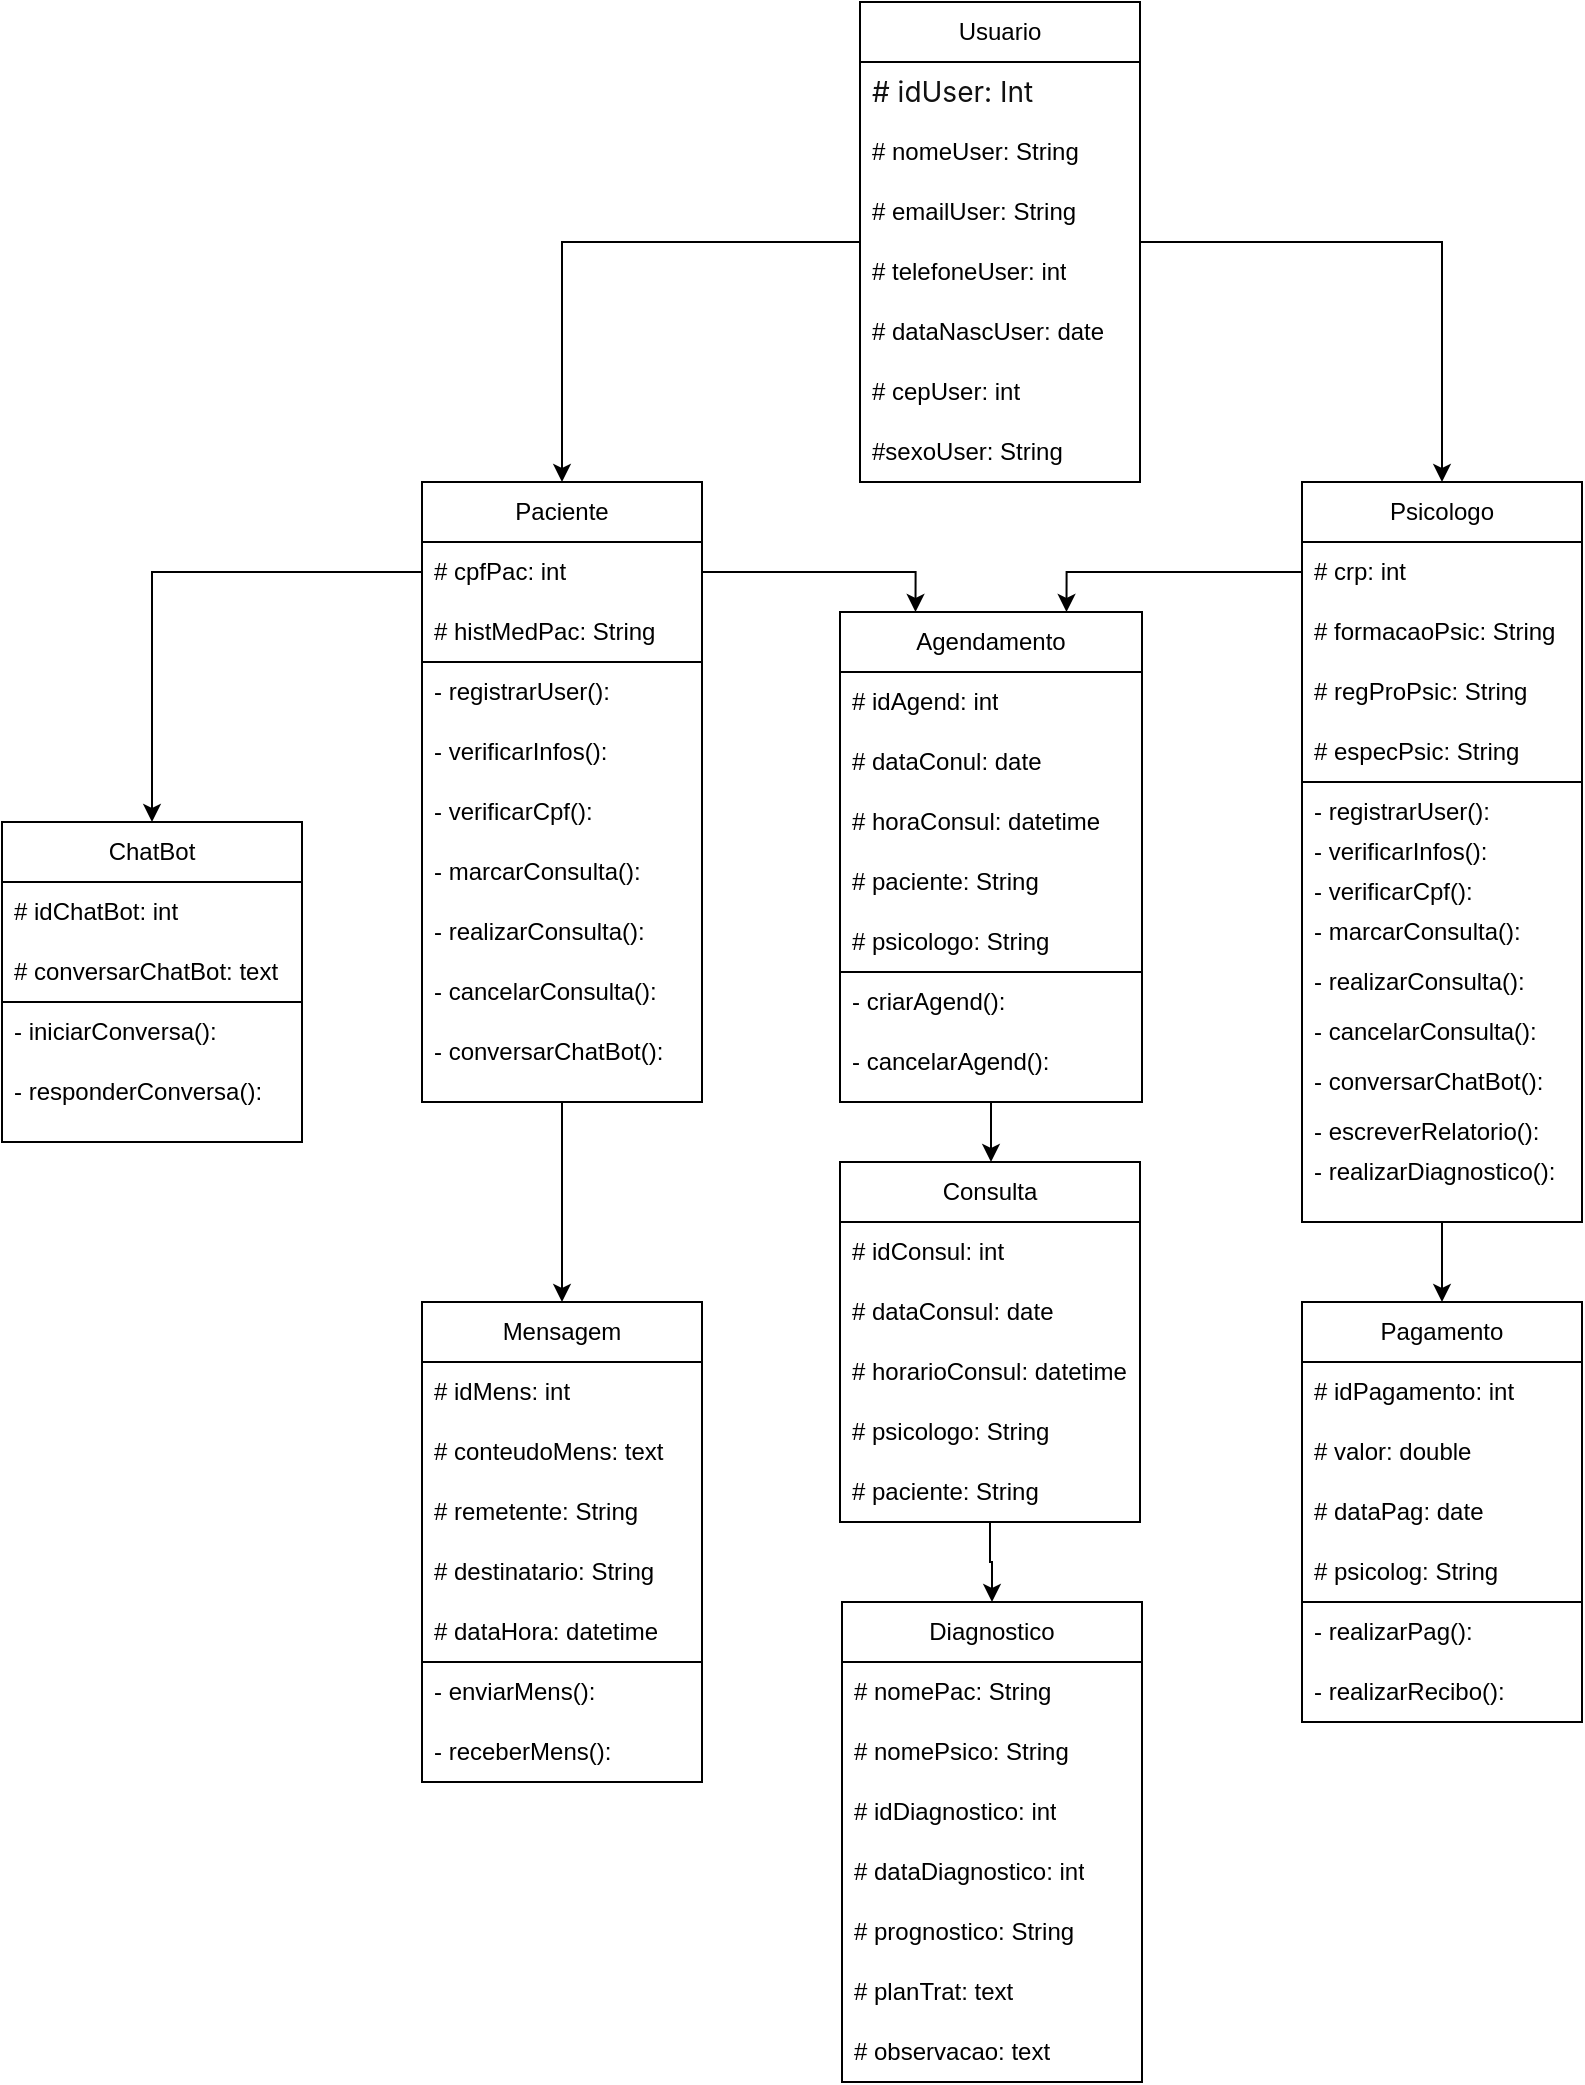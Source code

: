 <mxfile version="24.0.4" type="github">
  <diagram name="Página-1" id="5c7cXVIxc6Zba3c8BK8-">
    <mxGraphModel dx="1988" dy="638" grid="1" gridSize="10" guides="1" tooltips="1" connect="1" arrows="1" fold="1" page="1" pageScale="1" pageWidth="827" pageHeight="1169" math="0" shadow="0">
      <root>
        <mxCell id="0" />
        <mxCell id="1" parent="0" />
        <mxCell id="kuCT0JWgRBGRcobsYB0P-81" style="edgeStyle=orthogonalEdgeStyle;rounded=0;orthogonalLoop=1;jettySize=auto;html=1;" edge="1" parent="1" source="kuCT0JWgRBGRcobsYB0P-1" target="kuCT0JWgRBGRcobsYB0P-21">
          <mxGeometry relative="1" as="geometry">
            <Array as="points">
              <mxPoint x="640" y="190" />
            </Array>
          </mxGeometry>
        </mxCell>
        <mxCell id="kuCT0JWgRBGRcobsYB0P-1" value="Usuario" style="swimlane;fontStyle=0;childLayout=stackLayout;horizontal=1;startSize=30;horizontalStack=0;resizeParent=1;resizeParentMax=0;resizeLast=0;collapsible=1;marginBottom=0;whiteSpace=wrap;html=1;" vertex="1" parent="1">
          <mxGeometry x="349" y="70" width="140" height="240" as="geometry" />
        </mxCell>
        <mxCell id="kuCT0JWgRBGRcobsYB0P-2" value="&lt;div&gt;&lt;font face=&quot;-apple-system, Roboto, SegoeUI, Segoe UI, Helvetica Neue, Helvetica, Microsoft YaHei, Meiryo UI, Meiryo, Arial Unicode MS, sans-serif&quot; color=&quot;#111111&quot;&gt;&lt;span style=&quot;font-size: 14px;&quot;&gt;# idUser: Int&lt;/span&gt;&lt;/font&gt;&lt;/div&gt;" style="text;strokeColor=none;fillColor=none;align=left;verticalAlign=middle;spacingLeft=4;spacingRight=4;overflow=hidden;points=[[0,0.5],[1,0.5]];portConstraint=eastwest;rotatable=0;whiteSpace=wrap;html=1;" vertex="1" parent="kuCT0JWgRBGRcobsYB0P-1">
          <mxGeometry y="30" width="140" height="30" as="geometry" />
        </mxCell>
        <mxCell id="kuCT0JWgRBGRcobsYB0P-3" value="# nomeUser: String" style="text;strokeColor=none;fillColor=none;align=left;verticalAlign=middle;spacingLeft=4;spacingRight=4;overflow=hidden;points=[[0,0.5],[1,0.5]];portConstraint=eastwest;rotatable=0;whiteSpace=wrap;html=1;" vertex="1" parent="kuCT0JWgRBGRcobsYB0P-1">
          <mxGeometry y="60" width="140" height="30" as="geometry" />
        </mxCell>
        <mxCell id="kuCT0JWgRBGRcobsYB0P-4" value="# emailUser: String" style="text;strokeColor=none;fillColor=none;align=left;verticalAlign=middle;spacingLeft=4;spacingRight=4;overflow=hidden;points=[[0,0.5],[1,0.5]];portConstraint=eastwest;rotatable=0;whiteSpace=wrap;html=1;" vertex="1" parent="kuCT0JWgRBGRcobsYB0P-1">
          <mxGeometry y="90" width="140" height="30" as="geometry" />
        </mxCell>
        <mxCell id="kuCT0JWgRBGRcobsYB0P-6" value="# telefoneUser: int" style="text;strokeColor=none;fillColor=none;align=left;verticalAlign=middle;spacingLeft=4;spacingRight=4;overflow=hidden;points=[[0,0.5],[1,0.5]];portConstraint=eastwest;rotatable=0;whiteSpace=wrap;html=1;" vertex="1" parent="kuCT0JWgRBGRcobsYB0P-1">
          <mxGeometry y="120" width="140" height="30" as="geometry" />
        </mxCell>
        <mxCell id="kuCT0JWgRBGRcobsYB0P-5" value="# dataNascUser: date" style="text;strokeColor=none;fillColor=none;align=left;verticalAlign=middle;spacingLeft=4;spacingRight=4;overflow=hidden;points=[[0,0.5],[1,0.5]];portConstraint=eastwest;rotatable=0;whiteSpace=wrap;html=1;" vertex="1" parent="kuCT0JWgRBGRcobsYB0P-1">
          <mxGeometry y="150" width="140" height="30" as="geometry" />
        </mxCell>
        <mxCell id="kuCT0JWgRBGRcobsYB0P-7" value="# cepUser: int" style="text;strokeColor=none;fillColor=none;align=left;verticalAlign=middle;spacingLeft=4;spacingRight=4;overflow=hidden;points=[[0,0.5],[1,0.5]];portConstraint=eastwest;rotatable=0;whiteSpace=wrap;html=1;" vertex="1" parent="kuCT0JWgRBGRcobsYB0P-1">
          <mxGeometry y="180" width="140" height="30" as="geometry" />
        </mxCell>
        <mxCell id="kuCT0JWgRBGRcobsYB0P-8" value="#sexoUser: String" style="text;strokeColor=none;fillColor=none;align=left;verticalAlign=middle;spacingLeft=4;spacingRight=4;overflow=hidden;points=[[0,0.5],[1,0.5]];portConstraint=eastwest;rotatable=0;whiteSpace=wrap;html=1;" vertex="1" parent="kuCT0JWgRBGRcobsYB0P-1">
          <mxGeometry y="210" width="140" height="30" as="geometry" />
        </mxCell>
        <mxCell id="kuCT0JWgRBGRcobsYB0P-94" style="edgeStyle=orthogonalEdgeStyle;rounded=0;orthogonalLoop=1;jettySize=auto;html=1;" edge="1" parent="1" source="kuCT0JWgRBGRcobsYB0P-9" target="kuCT0JWgRBGRcobsYB0P-69">
          <mxGeometry relative="1" as="geometry" />
        </mxCell>
        <mxCell id="kuCT0JWgRBGRcobsYB0P-9" value="Paciente" style="swimlane;fontStyle=0;childLayout=stackLayout;horizontal=1;startSize=30;horizontalStack=0;resizeParent=1;resizeParentMax=0;resizeLast=0;collapsible=1;marginBottom=0;whiteSpace=wrap;html=1;" vertex="1" parent="1">
          <mxGeometry x="130" y="310" width="140" height="90" as="geometry" />
        </mxCell>
        <mxCell id="kuCT0JWgRBGRcobsYB0P-10" value="# cpfPac: int" style="text;strokeColor=none;fillColor=none;align=left;verticalAlign=middle;spacingLeft=4;spacingRight=4;overflow=hidden;points=[[0,0.5],[1,0.5]];portConstraint=eastwest;rotatable=0;whiteSpace=wrap;html=1;" vertex="1" parent="kuCT0JWgRBGRcobsYB0P-9">
          <mxGeometry y="30" width="140" height="30" as="geometry" />
        </mxCell>
        <mxCell id="kuCT0JWgRBGRcobsYB0P-11" value="# histMedPac: String" style="text;strokeColor=none;fillColor=none;align=left;verticalAlign=middle;spacingLeft=4;spacingRight=4;overflow=hidden;points=[[0,0.5],[1,0.5]];portConstraint=eastwest;rotatable=0;whiteSpace=wrap;html=1;" vertex="1" parent="kuCT0JWgRBGRcobsYB0P-9">
          <mxGeometry y="60" width="140" height="30" as="geometry" />
        </mxCell>
        <mxCell id="kuCT0JWgRBGRcobsYB0P-95" style="edgeStyle=orthogonalEdgeStyle;rounded=0;orthogonalLoop=1;jettySize=auto;html=1;" edge="1" parent="1" source="kuCT0JWgRBGRcobsYB0P-13" target="kuCT0JWgRBGRcobsYB0P-36">
          <mxGeometry relative="1" as="geometry" />
        </mxCell>
        <mxCell id="kuCT0JWgRBGRcobsYB0P-13" value="" style="rounded=0;whiteSpace=wrap;html=1;" vertex="1" parent="1">
          <mxGeometry x="130" y="400" width="140" height="220" as="geometry" />
        </mxCell>
        <mxCell id="kuCT0JWgRBGRcobsYB0P-14" value="- registrarUser():" style="text;strokeColor=none;fillColor=none;align=left;verticalAlign=middle;spacingLeft=4;spacingRight=4;overflow=hidden;points=[[0,0.5],[1,0.5]];portConstraint=eastwest;rotatable=0;whiteSpace=wrap;html=1;" vertex="1" parent="1">
          <mxGeometry x="130" y="400" width="140" height="30" as="geometry" />
        </mxCell>
        <mxCell id="kuCT0JWgRBGRcobsYB0P-15" value="- verificarInfos():" style="text;strokeColor=none;fillColor=none;align=left;verticalAlign=middle;spacingLeft=4;spacingRight=4;overflow=hidden;points=[[0,0.5],[1,0.5]];portConstraint=eastwest;rotatable=0;whiteSpace=wrap;html=1;" vertex="1" parent="1">
          <mxGeometry x="130" y="430" width="140" height="30" as="geometry" />
        </mxCell>
        <mxCell id="kuCT0JWgRBGRcobsYB0P-16" value="- verificarCpf():" style="text;strokeColor=none;fillColor=none;align=left;verticalAlign=middle;spacingLeft=4;spacingRight=4;overflow=hidden;points=[[0,0.5],[1,0.5]];portConstraint=eastwest;rotatable=0;whiteSpace=wrap;html=1;" vertex="1" parent="1">
          <mxGeometry x="130" y="460" width="140" height="30" as="geometry" />
        </mxCell>
        <mxCell id="kuCT0JWgRBGRcobsYB0P-17" value="- marcarConsulta():" style="text;strokeColor=none;fillColor=none;align=left;verticalAlign=middle;spacingLeft=4;spacingRight=4;overflow=hidden;points=[[0,0.5],[1,0.5]];portConstraint=eastwest;rotatable=0;whiteSpace=wrap;html=1;" vertex="1" parent="1">
          <mxGeometry x="130" y="490" width="140" height="30" as="geometry" />
        </mxCell>
        <mxCell id="kuCT0JWgRBGRcobsYB0P-18" value="- realizarConsulta():" style="text;strokeColor=none;fillColor=none;align=left;verticalAlign=middle;spacingLeft=4;spacingRight=4;overflow=hidden;points=[[0,0.5],[1,0.5]];portConstraint=eastwest;rotatable=0;whiteSpace=wrap;html=1;" vertex="1" parent="1">
          <mxGeometry x="130" y="520" width="140" height="30" as="geometry" />
        </mxCell>
        <mxCell id="kuCT0JWgRBGRcobsYB0P-19" value="- cancelarConsulta():" style="text;strokeColor=none;fillColor=none;align=left;verticalAlign=middle;spacingLeft=4;spacingRight=4;overflow=hidden;points=[[0,0.5],[1,0.5]];portConstraint=eastwest;rotatable=0;whiteSpace=wrap;html=1;" vertex="1" parent="1">
          <mxGeometry x="130" y="550" width="140" height="30" as="geometry" />
        </mxCell>
        <mxCell id="kuCT0JWgRBGRcobsYB0P-20" value="- conversarChatBot():" style="text;strokeColor=none;fillColor=none;align=left;verticalAlign=middle;spacingLeft=4;spacingRight=4;overflow=hidden;points=[[0,0.5],[1,0.5]];portConstraint=eastwest;rotatable=0;whiteSpace=wrap;html=1;" vertex="1" parent="1">
          <mxGeometry x="130" y="580" width="140" height="30" as="geometry" />
        </mxCell>
        <mxCell id="kuCT0JWgRBGRcobsYB0P-21" value="Psicologo" style="swimlane;fontStyle=0;childLayout=stackLayout;horizontal=1;startSize=30;horizontalStack=0;resizeParent=1;resizeParentMax=0;resizeLast=0;collapsible=1;marginBottom=0;whiteSpace=wrap;html=1;" vertex="1" parent="1">
          <mxGeometry x="570" y="310" width="140" height="150" as="geometry" />
        </mxCell>
        <mxCell id="kuCT0JWgRBGRcobsYB0P-22" value="# crp: int" style="text;strokeColor=none;fillColor=none;align=left;verticalAlign=middle;spacingLeft=4;spacingRight=4;overflow=hidden;points=[[0,0.5],[1,0.5]];portConstraint=eastwest;rotatable=0;whiteSpace=wrap;html=1;" vertex="1" parent="kuCT0JWgRBGRcobsYB0P-21">
          <mxGeometry y="30" width="140" height="30" as="geometry" />
        </mxCell>
        <mxCell id="kuCT0JWgRBGRcobsYB0P-23" value="# formacaoPsic: String" style="text;strokeColor=none;fillColor=none;align=left;verticalAlign=middle;spacingLeft=4;spacingRight=4;overflow=hidden;points=[[0,0.5],[1,0.5]];portConstraint=eastwest;rotatable=0;whiteSpace=wrap;html=1;" vertex="1" parent="kuCT0JWgRBGRcobsYB0P-21">
          <mxGeometry y="60" width="140" height="30" as="geometry" />
        </mxCell>
        <mxCell id="kuCT0JWgRBGRcobsYB0P-24" value="# regProPsic: String" style="text;strokeColor=none;fillColor=none;align=left;verticalAlign=middle;spacingLeft=4;spacingRight=4;overflow=hidden;points=[[0,0.5],[1,0.5]];portConstraint=eastwest;rotatable=0;whiteSpace=wrap;html=1;" vertex="1" parent="kuCT0JWgRBGRcobsYB0P-21">
          <mxGeometry y="90" width="140" height="30" as="geometry" />
        </mxCell>
        <mxCell id="kuCT0JWgRBGRcobsYB0P-25" value="# especPsic: String" style="text;strokeColor=none;fillColor=none;align=left;verticalAlign=middle;spacingLeft=4;spacingRight=4;overflow=hidden;points=[[0,0.5],[1,0.5]];portConstraint=eastwest;rotatable=0;whiteSpace=wrap;html=1;" vertex="1" parent="kuCT0JWgRBGRcobsYB0P-21">
          <mxGeometry y="120" width="140" height="30" as="geometry" />
        </mxCell>
        <mxCell id="kuCT0JWgRBGRcobsYB0P-99" style="edgeStyle=orthogonalEdgeStyle;rounded=0;orthogonalLoop=1;jettySize=auto;html=1;" edge="1" parent="1" source="kuCT0JWgRBGRcobsYB0P-26" target="kuCT0JWgRBGRcobsYB0P-51">
          <mxGeometry relative="1" as="geometry" />
        </mxCell>
        <mxCell id="kuCT0JWgRBGRcobsYB0P-26" value="" style="rounded=0;whiteSpace=wrap;html=1;" vertex="1" parent="1">
          <mxGeometry x="570" y="460" width="140" height="220" as="geometry" />
        </mxCell>
        <mxCell id="kuCT0JWgRBGRcobsYB0P-27" value="- registrarUser():" style="text;strokeColor=none;fillColor=none;align=left;verticalAlign=middle;spacingLeft=4;spacingRight=4;overflow=hidden;points=[[0,0.5],[1,0.5]];portConstraint=eastwest;rotatable=0;whiteSpace=wrap;html=1;" vertex="1" parent="1">
          <mxGeometry x="570" y="460" width="140" height="30" as="geometry" />
        </mxCell>
        <mxCell id="kuCT0JWgRBGRcobsYB0P-28" value="- verificarInfos():" style="text;strokeColor=none;fillColor=none;align=left;verticalAlign=middle;spacingLeft=4;spacingRight=4;overflow=hidden;points=[[0,0.5],[1,0.5]];portConstraint=eastwest;rotatable=0;whiteSpace=wrap;html=1;" vertex="1" parent="1">
          <mxGeometry x="570" y="480" width="140" height="30" as="geometry" />
        </mxCell>
        <mxCell id="kuCT0JWgRBGRcobsYB0P-29" value="- verificarCpf():" style="text;strokeColor=none;fillColor=none;align=left;verticalAlign=middle;spacingLeft=4;spacingRight=4;overflow=hidden;points=[[0,0.5],[1,0.5]];portConstraint=eastwest;rotatable=0;whiteSpace=wrap;html=1;" vertex="1" parent="1">
          <mxGeometry x="570" y="499.5" width="140" height="30" as="geometry" />
        </mxCell>
        <mxCell id="kuCT0JWgRBGRcobsYB0P-30" value="- marcarConsulta():" style="text;strokeColor=none;fillColor=none;align=left;verticalAlign=middle;spacingLeft=4;spacingRight=4;overflow=hidden;points=[[0,0.5],[1,0.5]];portConstraint=eastwest;rotatable=0;whiteSpace=wrap;html=1;" vertex="1" parent="1">
          <mxGeometry x="570" y="520" width="140" height="30" as="geometry" />
        </mxCell>
        <mxCell id="kuCT0JWgRBGRcobsYB0P-31" value="- realizarConsulta():" style="text;strokeColor=none;fillColor=none;align=left;verticalAlign=middle;spacingLeft=4;spacingRight=4;overflow=hidden;points=[[0,0.5],[1,0.5]];portConstraint=eastwest;rotatable=0;whiteSpace=wrap;html=1;" vertex="1" parent="1">
          <mxGeometry x="570" y="545" width="140" height="30" as="geometry" />
        </mxCell>
        <mxCell id="kuCT0JWgRBGRcobsYB0P-32" value="- cancelarConsulta():" style="text;strokeColor=none;fillColor=none;align=left;verticalAlign=middle;spacingLeft=4;spacingRight=4;overflow=hidden;points=[[0,0.5],[1,0.5]];portConstraint=eastwest;rotatable=0;whiteSpace=wrap;html=1;" vertex="1" parent="1">
          <mxGeometry x="570" y="570" width="140" height="30" as="geometry" />
        </mxCell>
        <mxCell id="kuCT0JWgRBGRcobsYB0P-33" value="- conversarChatBot():" style="text;strokeColor=none;fillColor=none;align=left;verticalAlign=middle;spacingLeft=4;spacingRight=4;overflow=hidden;points=[[0,0.5],[1,0.5]];portConstraint=eastwest;rotatable=0;whiteSpace=wrap;html=1;" vertex="1" parent="1">
          <mxGeometry x="570" y="595" width="140" height="30" as="geometry" />
        </mxCell>
        <mxCell id="kuCT0JWgRBGRcobsYB0P-34" value="- escreverRelatorio():" style="text;strokeColor=none;fillColor=none;align=left;verticalAlign=middle;spacingLeft=4;spacingRight=4;overflow=hidden;points=[[0,0.5],[1,0.5]];portConstraint=eastwest;rotatable=0;whiteSpace=wrap;html=1;" vertex="1" parent="1">
          <mxGeometry x="570" y="620" width="140" height="30" as="geometry" />
        </mxCell>
        <mxCell id="kuCT0JWgRBGRcobsYB0P-35" value="- realizarDiagnostico():" style="text;strokeColor=none;fillColor=none;align=left;verticalAlign=middle;spacingLeft=4;spacingRight=4;overflow=hidden;points=[[0,0.5],[1,0.5]];portConstraint=eastwest;rotatable=0;whiteSpace=wrap;html=1;" vertex="1" parent="1">
          <mxGeometry x="570" y="640" width="140" height="30" as="geometry" />
        </mxCell>
        <mxCell id="kuCT0JWgRBGRcobsYB0P-36" value="Mensagem" style="swimlane;fontStyle=0;childLayout=stackLayout;horizontal=1;startSize=30;horizontalStack=0;resizeParent=1;resizeParentMax=0;resizeLast=0;collapsible=1;marginBottom=0;whiteSpace=wrap;html=1;" vertex="1" parent="1">
          <mxGeometry x="130" y="720" width="140" height="180" as="geometry" />
        </mxCell>
        <mxCell id="kuCT0JWgRBGRcobsYB0P-37" value="# idMens&lt;span style=&quot;background-color: initial;&quot;&gt;: int&lt;/span&gt;" style="text;strokeColor=none;fillColor=none;align=left;verticalAlign=middle;spacingLeft=4;spacingRight=4;overflow=hidden;points=[[0,0.5],[1,0.5]];portConstraint=eastwest;rotatable=0;whiteSpace=wrap;html=1;" vertex="1" parent="kuCT0JWgRBGRcobsYB0P-36">
          <mxGeometry y="30" width="140" height="30" as="geometry" />
        </mxCell>
        <mxCell id="kuCT0JWgRBGRcobsYB0P-38" value="# conteudoMens: text" style="text;strokeColor=none;fillColor=none;align=left;verticalAlign=middle;spacingLeft=4;spacingRight=4;overflow=hidden;points=[[0,0.5],[1,0.5]];portConstraint=eastwest;rotatable=0;whiteSpace=wrap;html=1;" vertex="1" parent="kuCT0JWgRBGRcobsYB0P-36">
          <mxGeometry y="60" width="140" height="30" as="geometry" />
        </mxCell>
        <mxCell id="kuCT0JWgRBGRcobsYB0P-39" value="# remetente: String" style="text;strokeColor=none;fillColor=none;align=left;verticalAlign=middle;spacingLeft=4;spacingRight=4;overflow=hidden;points=[[0,0.5],[1,0.5]];portConstraint=eastwest;rotatable=0;whiteSpace=wrap;html=1;" vertex="1" parent="kuCT0JWgRBGRcobsYB0P-36">
          <mxGeometry y="90" width="140" height="30" as="geometry" />
        </mxCell>
        <mxCell id="kuCT0JWgRBGRcobsYB0P-40" value="# destinatario: String" style="text;strokeColor=none;fillColor=none;align=left;verticalAlign=middle;spacingLeft=4;spacingRight=4;overflow=hidden;points=[[0,0.5],[1,0.5]];portConstraint=eastwest;rotatable=0;whiteSpace=wrap;html=1;" vertex="1" parent="kuCT0JWgRBGRcobsYB0P-36">
          <mxGeometry y="120" width="140" height="30" as="geometry" />
        </mxCell>
        <mxCell id="kuCT0JWgRBGRcobsYB0P-41" value="# dataHora: datetime" style="text;strokeColor=none;fillColor=none;align=left;verticalAlign=middle;spacingLeft=4;spacingRight=4;overflow=hidden;points=[[0,0.5],[1,0.5]];portConstraint=eastwest;rotatable=0;whiteSpace=wrap;html=1;" vertex="1" parent="kuCT0JWgRBGRcobsYB0P-36">
          <mxGeometry y="150" width="140" height="30" as="geometry" />
        </mxCell>
        <mxCell id="kuCT0JWgRBGRcobsYB0P-42" value="" style="rounded=0;whiteSpace=wrap;html=1;" vertex="1" parent="1">
          <mxGeometry x="130" y="900" width="140" height="60" as="geometry" />
        </mxCell>
        <mxCell id="kuCT0JWgRBGRcobsYB0P-43" value="- enviarMens():" style="text;strokeColor=none;fillColor=none;align=left;verticalAlign=middle;spacingLeft=4;spacingRight=4;overflow=hidden;points=[[0,0.5],[1,0.5]];portConstraint=eastwest;rotatable=0;whiteSpace=wrap;html=1;" vertex="1" parent="1">
          <mxGeometry x="130" y="900" width="140" height="30" as="geometry" />
        </mxCell>
        <mxCell id="kuCT0JWgRBGRcobsYB0P-44" value="- receberMens():" style="text;strokeColor=none;fillColor=none;align=left;verticalAlign=middle;spacingLeft=4;spacingRight=4;overflow=hidden;points=[[0,0.5],[1,0.5]];portConstraint=eastwest;rotatable=0;whiteSpace=wrap;html=1;" vertex="1" parent="1">
          <mxGeometry x="130" y="930" width="140" height="30" as="geometry" />
        </mxCell>
        <mxCell id="kuCT0JWgRBGRcobsYB0P-98" style="edgeStyle=orthogonalEdgeStyle;rounded=0;orthogonalLoop=1;jettySize=auto;html=1;" edge="1" parent="1" source="kuCT0JWgRBGRcobsYB0P-45" target="kuCT0JWgRBGRcobsYB0P-82">
          <mxGeometry relative="1" as="geometry" />
        </mxCell>
        <mxCell id="kuCT0JWgRBGRcobsYB0P-45" value="Consulta" style="swimlane;fontStyle=0;childLayout=stackLayout;horizontal=1;startSize=30;horizontalStack=0;resizeParent=1;resizeParentMax=0;resizeLast=0;collapsible=1;marginBottom=0;whiteSpace=wrap;html=1;" vertex="1" parent="1">
          <mxGeometry x="339" y="650" width="150" height="180" as="geometry" />
        </mxCell>
        <mxCell id="kuCT0JWgRBGRcobsYB0P-46" value="# idConsul: int" style="text;strokeColor=none;fillColor=none;align=left;verticalAlign=middle;spacingLeft=4;spacingRight=4;overflow=hidden;points=[[0,0.5],[1,0.5]];portConstraint=eastwest;rotatable=0;whiteSpace=wrap;html=1;" vertex="1" parent="kuCT0JWgRBGRcobsYB0P-45">
          <mxGeometry y="30" width="150" height="30" as="geometry" />
        </mxCell>
        <mxCell id="kuCT0JWgRBGRcobsYB0P-47" value="# dataConsul: date" style="text;strokeColor=none;fillColor=none;align=left;verticalAlign=middle;spacingLeft=4;spacingRight=4;overflow=hidden;points=[[0,0.5],[1,0.5]];portConstraint=eastwest;rotatable=0;whiteSpace=wrap;html=1;" vertex="1" parent="kuCT0JWgRBGRcobsYB0P-45">
          <mxGeometry y="60" width="150" height="30" as="geometry" />
        </mxCell>
        <mxCell id="kuCT0JWgRBGRcobsYB0P-48" value="# horarioConsul: datetime" style="text;strokeColor=none;fillColor=none;align=left;verticalAlign=middle;spacingLeft=4;spacingRight=4;overflow=hidden;points=[[0,0.5],[1,0.5]];portConstraint=eastwest;rotatable=0;whiteSpace=wrap;html=1;" vertex="1" parent="kuCT0JWgRBGRcobsYB0P-45">
          <mxGeometry y="90" width="150" height="30" as="geometry" />
        </mxCell>
        <mxCell id="kuCT0JWgRBGRcobsYB0P-49" value="# psicologo: String" style="text;strokeColor=none;fillColor=none;align=left;verticalAlign=middle;spacingLeft=4;spacingRight=4;overflow=hidden;points=[[0,0.5],[1,0.5]];portConstraint=eastwest;rotatable=0;whiteSpace=wrap;html=1;" vertex="1" parent="kuCT0JWgRBGRcobsYB0P-45">
          <mxGeometry y="120" width="150" height="30" as="geometry" />
        </mxCell>
        <mxCell id="kuCT0JWgRBGRcobsYB0P-50" value="# paciente: String" style="text;strokeColor=none;fillColor=none;align=left;verticalAlign=middle;spacingLeft=4;spacingRight=4;overflow=hidden;points=[[0,0.5],[1,0.5]];portConstraint=eastwest;rotatable=0;whiteSpace=wrap;html=1;" vertex="1" parent="kuCT0JWgRBGRcobsYB0P-45">
          <mxGeometry y="150" width="150" height="30" as="geometry" />
        </mxCell>
        <mxCell id="kuCT0JWgRBGRcobsYB0P-51" value="Pagamento" style="swimlane;fontStyle=0;childLayout=stackLayout;horizontal=1;startSize=30;horizontalStack=0;resizeParent=1;resizeParentMax=0;resizeLast=0;collapsible=1;marginBottom=0;whiteSpace=wrap;html=1;" vertex="1" parent="1">
          <mxGeometry x="570" y="720" width="140" height="150" as="geometry" />
        </mxCell>
        <mxCell id="kuCT0JWgRBGRcobsYB0P-52" value="# idPagamento: int" style="text;strokeColor=none;fillColor=none;align=left;verticalAlign=middle;spacingLeft=4;spacingRight=4;overflow=hidden;points=[[0,0.5],[1,0.5]];portConstraint=eastwest;rotatable=0;whiteSpace=wrap;html=1;" vertex="1" parent="kuCT0JWgRBGRcobsYB0P-51">
          <mxGeometry y="30" width="140" height="30" as="geometry" />
        </mxCell>
        <mxCell id="kuCT0JWgRBGRcobsYB0P-53" value="# valor: double" style="text;strokeColor=none;fillColor=none;align=left;verticalAlign=middle;spacingLeft=4;spacingRight=4;overflow=hidden;points=[[0,0.5],[1,0.5]];portConstraint=eastwest;rotatable=0;whiteSpace=wrap;html=1;" vertex="1" parent="kuCT0JWgRBGRcobsYB0P-51">
          <mxGeometry y="60" width="140" height="30" as="geometry" />
        </mxCell>
        <mxCell id="kuCT0JWgRBGRcobsYB0P-54" value="# dataPag: date" style="text;strokeColor=none;fillColor=none;align=left;verticalAlign=middle;spacingLeft=4;spacingRight=4;overflow=hidden;points=[[0,0.5],[1,0.5]];portConstraint=eastwest;rotatable=0;whiteSpace=wrap;html=1;" vertex="1" parent="kuCT0JWgRBGRcobsYB0P-51">
          <mxGeometry y="90" width="140" height="30" as="geometry" />
        </mxCell>
        <mxCell id="kuCT0JWgRBGRcobsYB0P-55" value="# psicolog: String" style="text;strokeColor=none;fillColor=none;align=left;verticalAlign=middle;spacingLeft=4;spacingRight=4;overflow=hidden;points=[[0,0.5],[1,0.5]];portConstraint=eastwest;rotatable=0;whiteSpace=wrap;html=1;" vertex="1" parent="kuCT0JWgRBGRcobsYB0P-51">
          <mxGeometry y="120" width="140" height="30" as="geometry" />
        </mxCell>
        <mxCell id="kuCT0JWgRBGRcobsYB0P-57" value="" style="rounded=0;whiteSpace=wrap;html=1;" vertex="1" parent="1">
          <mxGeometry x="570" y="870" width="140" height="60" as="geometry" />
        </mxCell>
        <mxCell id="kuCT0JWgRBGRcobsYB0P-58" value="- realizarPag():" style="text;strokeColor=none;fillColor=none;align=left;verticalAlign=middle;spacingLeft=4;spacingRight=4;overflow=hidden;points=[[0,0.5],[1,0.5]];portConstraint=eastwest;rotatable=0;whiteSpace=wrap;html=1;" vertex="1" parent="1">
          <mxGeometry x="570" y="870" width="140" height="30" as="geometry" />
        </mxCell>
        <mxCell id="kuCT0JWgRBGRcobsYB0P-59" value="- realizarRecibo():" style="text;strokeColor=none;fillColor=none;align=left;verticalAlign=middle;spacingLeft=4;spacingRight=4;overflow=hidden;points=[[0,0.5],[1,0.5]];portConstraint=eastwest;rotatable=0;whiteSpace=wrap;html=1;" vertex="1" parent="1">
          <mxGeometry x="570" y="900" width="140" height="30" as="geometry" />
        </mxCell>
        <mxCell id="kuCT0JWgRBGRcobsYB0P-60" value="Agendamento" style="swimlane;fontStyle=0;childLayout=stackLayout;horizontal=1;startSize=30;horizontalStack=0;resizeParent=1;resizeParentMax=0;resizeLast=0;collapsible=1;marginBottom=0;whiteSpace=wrap;html=1;" vertex="1" parent="1">
          <mxGeometry x="339" y="375" width="151" height="180" as="geometry" />
        </mxCell>
        <mxCell id="kuCT0JWgRBGRcobsYB0P-61" value="# idAgend: int" style="text;strokeColor=none;fillColor=none;align=left;verticalAlign=middle;spacingLeft=4;spacingRight=4;overflow=hidden;points=[[0,0.5],[1,0.5]];portConstraint=eastwest;rotatable=0;whiteSpace=wrap;html=1;" vertex="1" parent="kuCT0JWgRBGRcobsYB0P-60">
          <mxGeometry y="30" width="151" height="30" as="geometry" />
        </mxCell>
        <mxCell id="kuCT0JWgRBGRcobsYB0P-62" value="# dataConul: date" style="text;strokeColor=none;fillColor=none;align=left;verticalAlign=middle;spacingLeft=4;spacingRight=4;overflow=hidden;points=[[0,0.5],[1,0.5]];portConstraint=eastwest;rotatable=0;whiteSpace=wrap;html=1;" vertex="1" parent="kuCT0JWgRBGRcobsYB0P-60">
          <mxGeometry y="60" width="151" height="30" as="geometry" />
        </mxCell>
        <mxCell id="kuCT0JWgRBGRcobsYB0P-63" value="# horaConsul: datetime" style="text;strokeColor=none;fillColor=none;align=left;verticalAlign=middle;spacingLeft=4;spacingRight=4;overflow=hidden;points=[[0,0.5],[1,0.5]];portConstraint=eastwest;rotatable=0;whiteSpace=wrap;html=1;" vertex="1" parent="kuCT0JWgRBGRcobsYB0P-60">
          <mxGeometry y="90" width="151" height="30" as="geometry" />
        </mxCell>
        <mxCell id="kuCT0JWgRBGRcobsYB0P-64" value="# paciente: String" style="text;strokeColor=none;fillColor=none;align=left;verticalAlign=middle;spacingLeft=4;spacingRight=4;overflow=hidden;points=[[0,0.5],[1,0.5]];portConstraint=eastwest;rotatable=0;whiteSpace=wrap;html=1;" vertex="1" parent="kuCT0JWgRBGRcobsYB0P-60">
          <mxGeometry y="120" width="151" height="30" as="geometry" />
        </mxCell>
        <mxCell id="kuCT0JWgRBGRcobsYB0P-65" value="# psicologo: String" style="text;strokeColor=none;fillColor=none;align=left;verticalAlign=middle;spacingLeft=4;spacingRight=4;overflow=hidden;points=[[0,0.5],[1,0.5]];portConstraint=eastwest;rotatable=0;whiteSpace=wrap;html=1;" vertex="1" parent="kuCT0JWgRBGRcobsYB0P-60">
          <mxGeometry y="150" width="151" height="30" as="geometry" />
        </mxCell>
        <mxCell id="kuCT0JWgRBGRcobsYB0P-66" value="" style="rounded=0;whiteSpace=wrap;html=1;" vertex="1" parent="1">
          <mxGeometry x="339" y="555" width="151" height="65" as="geometry" />
        </mxCell>
        <mxCell id="kuCT0JWgRBGRcobsYB0P-67" value="- criarAgend():&amp;nbsp;" style="text;strokeColor=none;fillColor=none;align=left;verticalAlign=middle;spacingLeft=4;spacingRight=4;overflow=hidden;points=[[0,0.5],[1,0.5]];portConstraint=eastwest;rotatable=0;whiteSpace=wrap;html=1;" vertex="1" parent="1">
          <mxGeometry x="339" y="555" width="145" height="30" as="geometry" />
        </mxCell>
        <mxCell id="kuCT0JWgRBGRcobsYB0P-68" value="- cancelarAgend():" style="text;strokeColor=none;fillColor=none;align=left;verticalAlign=middle;spacingLeft=4;spacingRight=4;overflow=hidden;points=[[0,0.5],[1,0.5]];portConstraint=eastwest;rotatable=0;whiteSpace=wrap;html=1;" vertex="1" parent="1">
          <mxGeometry x="339" y="585" width="145" height="30" as="geometry" />
        </mxCell>
        <mxCell id="kuCT0JWgRBGRcobsYB0P-69" value="ChatBot" style="swimlane;fontStyle=0;childLayout=stackLayout;horizontal=1;startSize=30;horizontalStack=0;resizeParent=1;resizeParentMax=0;resizeLast=0;collapsible=1;marginBottom=0;whiteSpace=wrap;html=1;" vertex="1" parent="1">
          <mxGeometry x="-80" y="480" width="150" height="90" as="geometry" />
        </mxCell>
        <mxCell id="kuCT0JWgRBGRcobsYB0P-70" value="# idChatBot: int" style="text;strokeColor=none;fillColor=none;align=left;verticalAlign=middle;spacingLeft=4;spacingRight=4;overflow=hidden;points=[[0,0.5],[1,0.5]];portConstraint=eastwest;rotatable=0;whiteSpace=wrap;html=1;" vertex="1" parent="kuCT0JWgRBGRcobsYB0P-69">
          <mxGeometry y="30" width="150" height="30" as="geometry" />
        </mxCell>
        <mxCell id="kuCT0JWgRBGRcobsYB0P-71" value="# conversarChatBot: text" style="text;strokeColor=none;fillColor=none;align=left;verticalAlign=middle;spacingLeft=4;spacingRight=4;overflow=hidden;points=[[0,0.5],[1,0.5]];portConstraint=eastwest;rotatable=0;whiteSpace=wrap;html=1;" vertex="1" parent="kuCT0JWgRBGRcobsYB0P-69">
          <mxGeometry y="60" width="150" height="30" as="geometry" />
        </mxCell>
        <mxCell id="kuCT0JWgRBGRcobsYB0P-73" value="" style="rounded=0;whiteSpace=wrap;html=1;" vertex="1" parent="1">
          <mxGeometry x="-80" y="570" width="150" height="70" as="geometry" />
        </mxCell>
        <mxCell id="kuCT0JWgRBGRcobsYB0P-74" value="- iniciarConversa():" style="text;strokeColor=none;fillColor=none;align=left;verticalAlign=middle;spacingLeft=4;spacingRight=4;overflow=hidden;points=[[0,0.5],[1,0.5]];portConstraint=eastwest;rotatable=0;whiteSpace=wrap;html=1;" vertex="1" parent="1">
          <mxGeometry x="-80" y="570" width="150" height="30" as="geometry" />
        </mxCell>
        <mxCell id="kuCT0JWgRBGRcobsYB0P-75" value="- responderConversa():" style="text;strokeColor=none;fillColor=none;align=left;verticalAlign=middle;spacingLeft=4;spacingRight=4;overflow=hidden;points=[[0,0.5],[1,0.5]];portConstraint=eastwest;rotatable=0;whiteSpace=wrap;html=1;" vertex="1" parent="1">
          <mxGeometry x="-80" y="600" width="150" height="30" as="geometry" />
        </mxCell>
        <mxCell id="kuCT0JWgRBGRcobsYB0P-77" style="edgeStyle=orthogonalEdgeStyle;rounded=0;orthogonalLoop=1;jettySize=auto;html=1;entryX=0.25;entryY=0;entryDx=0;entryDy=0;" edge="1" parent="1" source="kuCT0JWgRBGRcobsYB0P-10" target="kuCT0JWgRBGRcobsYB0P-60">
          <mxGeometry relative="1" as="geometry" />
        </mxCell>
        <mxCell id="kuCT0JWgRBGRcobsYB0P-79" style="edgeStyle=orthogonalEdgeStyle;rounded=0;orthogonalLoop=1;jettySize=auto;html=1;" edge="1" parent="1" source="kuCT0JWgRBGRcobsYB0P-1" target="kuCT0JWgRBGRcobsYB0P-9">
          <mxGeometry relative="1" as="geometry">
            <Array as="points">
              <mxPoint x="200" y="190" />
            </Array>
          </mxGeometry>
        </mxCell>
        <mxCell id="kuCT0JWgRBGRcobsYB0P-78" style="edgeStyle=orthogonalEdgeStyle;rounded=0;orthogonalLoop=1;jettySize=auto;html=1;entryX=0.75;entryY=0;entryDx=0;entryDy=0;" edge="1" parent="1" source="kuCT0JWgRBGRcobsYB0P-22" target="kuCT0JWgRBGRcobsYB0P-60">
          <mxGeometry relative="1" as="geometry">
            <mxPoint x="450" y="560" as="targetPoint" />
          </mxGeometry>
        </mxCell>
        <mxCell id="kuCT0JWgRBGRcobsYB0P-82" value="Diagnostico" style="swimlane;fontStyle=0;childLayout=stackLayout;horizontal=1;startSize=30;horizontalStack=0;resizeParent=1;resizeParentMax=0;resizeLast=0;collapsible=1;marginBottom=0;whiteSpace=wrap;html=1;" vertex="1" parent="1">
          <mxGeometry x="340" y="870" width="150" height="240" as="geometry" />
        </mxCell>
        <mxCell id="kuCT0JWgRBGRcobsYB0P-83" value="# nomePac: String" style="text;strokeColor=none;fillColor=none;align=left;verticalAlign=middle;spacingLeft=4;spacingRight=4;overflow=hidden;points=[[0,0.5],[1,0.5]];portConstraint=eastwest;rotatable=0;whiteSpace=wrap;html=1;" vertex="1" parent="kuCT0JWgRBGRcobsYB0P-82">
          <mxGeometry y="30" width="150" height="30" as="geometry" />
        </mxCell>
        <mxCell id="kuCT0JWgRBGRcobsYB0P-84" value="# nomePsico: String" style="text;strokeColor=none;fillColor=none;align=left;verticalAlign=middle;spacingLeft=4;spacingRight=4;overflow=hidden;points=[[0,0.5],[1,0.5]];portConstraint=eastwest;rotatable=0;whiteSpace=wrap;html=1;" vertex="1" parent="kuCT0JWgRBGRcobsYB0P-82">
          <mxGeometry y="60" width="150" height="30" as="geometry" />
        </mxCell>
        <mxCell id="kuCT0JWgRBGRcobsYB0P-85" value="# idDiagnostico: int" style="text;strokeColor=none;fillColor=none;align=left;verticalAlign=middle;spacingLeft=4;spacingRight=4;overflow=hidden;points=[[0,0.5],[1,0.5]];portConstraint=eastwest;rotatable=0;whiteSpace=wrap;html=1;" vertex="1" parent="kuCT0JWgRBGRcobsYB0P-82">
          <mxGeometry y="90" width="150" height="30" as="geometry" />
        </mxCell>
        <mxCell id="kuCT0JWgRBGRcobsYB0P-90" value="# dataDiagnostico: int" style="text;strokeColor=none;fillColor=none;align=left;verticalAlign=middle;spacingLeft=4;spacingRight=4;overflow=hidden;points=[[0,0.5],[1,0.5]];portConstraint=eastwest;rotatable=0;whiteSpace=wrap;html=1;" vertex="1" parent="kuCT0JWgRBGRcobsYB0P-82">
          <mxGeometry y="120" width="150" height="30" as="geometry" />
        </mxCell>
        <mxCell id="kuCT0JWgRBGRcobsYB0P-91" value="# prognostico: String" style="text;strokeColor=none;fillColor=none;align=left;verticalAlign=middle;spacingLeft=4;spacingRight=4;overflow=hidden;points=[[0,0.5],[1,0.5]];portConstraint=eastwest;rotatable=0;whiteSpace=wrap;html=1;" vertex="1" parent="kuCT0JWgRBGRcobsYB0P-82">
          <mxGeometry y="150" width="150" height="30" as="geometry" />
        </mxCell>
        <mxCell id="kuCT0JWgRBGRcobsYB0P-92" value="# planTrat: text" style="text;strokeColor=none;fillColor=none;align=left;verticalAlign=middle;spacingLeft=4;spacingRight=4;overflow=hidden;points=[[0,0.5],[1,0.5]];portConstraint=eastwest;rotatable=0;whiteSpace=wrap;html=1;" vertex="1" parent="kuCT0JWgRBGRcobsYB0P-82">
          <mxGeometry y="180" width="150" height="30" as="geometry" />
        </mxCell>
        <mxCell id="kuCT0JWgRBGRcobsYB0P-93" value="# observacao: text" style="text;strokeColor=none;fillColor=none;align=left;verticalAlign=middle;spacingLeft=4;spacingRight=4;overflow=hidden;points=[[0,0.5],[1,0.5]];portConstraint=eastwest;rotatable=0;whiteSpace=wrap;html=1;" vertex="1" parent="kuCT0JWgRBGRcobsYB0P-82">
          <mxGeometry y="210" width="150" height="30" as="geometry" />
        </mxCell>
        <mxCell id="kuCT0JWgRBGRcobsYB0P-97" style="edgeStyle=orthogonalEdgeStyle;rounded=0;orthogonalLoop=1;jettySize=auto;html=1;" edge="1" parent="1" source="kuCT0JWgRBGRcobsYB0P-66" target="kuCT0JWgRBGRcobsYB0P-45">
          <mxGeometry relative="1" as="geometry">
            <Array as="points">
              <mxPoint x="414" y="760" />
              <mxPoint x="414" y="760" />
            </Array>
          </mxGeometry>
        </mxCell>
      </root>
    </mxGraphModel>
  </diagram>
</mxfile>
